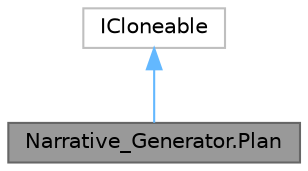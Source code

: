 digraph "Narrative_Generator.Plan"
{
 // LATEX_PDF_SIZE
  bgcolor="transparent";
  edge [fontname=Helvetica,fontsize=10,labelfontname=Helvetica,labelfontsize=10];
  node [fontname=Helvetica,fontsize=10,shape=box,height=0.2,width=0.4];
  Node1 [label="Narrative_Generator.Plan",height=0.2,width=0.4,color="gray40", fillcolor="grey60", style="filled", fontcolor="black",tooltip="A class that implements the extraction from the planner and storage of the action plan for the agent."];
  Node2 -> Node1 [dir="back",color="steelblue1",style="solid"];
  Node2 [label="ICloneable",height=0.2,width=0.4,color="grey75", fillcolor="white", style="filled",tooltip=" "];
}
